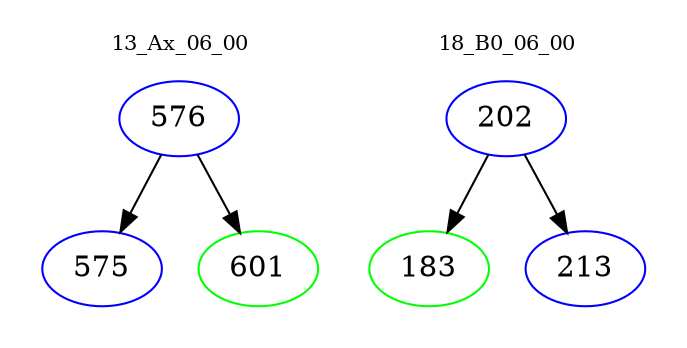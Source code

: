 digraph{
subgraph cluster_0 {
color = white
label = "13_Ax_06_00";
fontsize=10;
T0_576 [label="576", color="blue"]
T0_576 -> T0_575 [color="black"]
T0_575 [label="575", color="blue"]
T0_576 -> T0_601 [color="black"]
T0_601 [label="601", color="green"]
}
subgraph cluster_1 {
color = white
label = "18_B0_06_00";
fontsize=10;
T1_202 [label="202", color="blue"]
T1_202 -> T1_183 [color="black"]
T1_183 [label="183", color="green"]
T1_202 -> T1_213 [color="black"]
T1_213 [label="213", color="blue"]
}
}
